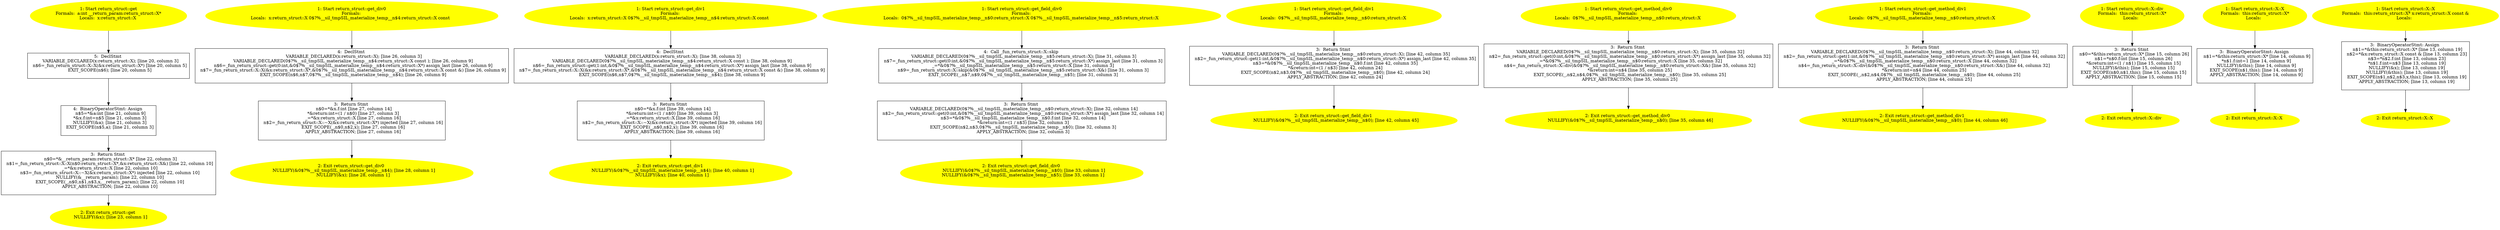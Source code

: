 /* @generated */
digraph cfg {
"get#return_struct(class return_struct::X)#15206943163581446197.86e6722206a41548a013622037de2b99_1" [label="1: Start return_struct::get\nFormals:  a:int __return_param:return_struct::X*\nLocals:  x:return_struct::X \n  " color=yellow style=filled]
	

	 "get#return_struct(class return_struct::X)#15206943163581446197.86e6722206a41548a013622037de2b99_1" -> "get#return_struct(class return_struct::X)#15206943163581446197.86e6722206a41548a013622037de2b99_5" ;
"get#return_struct(class return_struct::X)#15206943163581446197.86e6722206a41548a013622037de2b99_2" [label="2: Exit return_struct::get \n   NULLIFY(&x); [line 23, column 1]\n " color=yellow style=filled]
	

"get#return_struct(class return_struct::X)#15206943163581446197.86e6722206a41548a013622037de2b99_3" [label="3:  Return Stmt \n   n$0=*&__return_param:return_struct::X* [line 22, column 3]\n  n$1=_fun_return_struct::X::X(n$0:return_struct::X*,&x:return_struct::X&) [line 22, column 10]\n  _=*&x:return_struct::X [line 22, column 10]\n  n$3=_fun_return_struct::X::~X(&x:return_struct::X*) injected [line 22, column 10]\n  NULLIFY(&__return_param); [line 22, column 10]\n  EXIT_SCOPE(_,n$0,n$1,n$3,x,__return_param); [line 22, column 10]\n  APPLY_ABSTRACTION; [line 22, column 10]\n " shape="box"]
	

	 "get#return_struct(class return_struct::X)#15206943163581446197.86e6722206a41548a013622037de2b99_3" -> "get#return_struct(class return_struct::X)#15206943163581446197.86e6722206a41548a013622037de2b99_2" ;
"get#return_struct(class return_struct::X)#15206943163581446197.86e6722206a41548a013622037de2b99_4" [label="4:  BinaryOperatorStmt: Assign \n   n$5=*&a:int [line 21, column 9]\n  *&x.f:int=n$5 [line 21, column 3]\n  NULLIFY(&a); [line 21, column 3]\n  EXIT_SCOPE(n$5,a); [line 21, column 3]\n " shape="box"]
	

	 "get#return_struct(class return_struct::X)#15206943163581446197.86e6722206a41548a013622037de2b99_4" -> "get#return_struct(class return_struct::X)#15206943163581446197.86e6722206a41548a013622037de2b99_3" ;
"get#return_struct(class return_struct::X)#15206943163581446197.86e6722206a41548a013622037de2b99_5" [label="5:  DeclStmt \n   VARIABLE_DECLARED(x:return_struct::X); [line 20, column 3]\n  n$6=_fun_return_struct::X::X(&x:return_struct::X*) [line 20, column 5]\n  EXIT_SCOPE(n$6); [line 20, column 5]\n " shape="box"]
	

	 "get#return_struct(class return_struct::X)#15206943163581446197.86e6722206a41548a013622037de2b99_5" -> "get#return_struct(class return_struct::X)#15206943163581446197.86e6722206a41548a013622037de2b99_4" ;
"get_div0#return_struct#3543093399648500387.0c3db3a444952aefeee44e54da50327a_1" [label="1: Start return_struct::get_div0\nFormals: \nLocals:  x:return_struct::X 0$?%__sil_tmpSIL_materialize_temp__n$4:return_struct::X const  \n  " color=yellow style=filled]
	

	 "get_div0#return_struct#3543093399648500387.0c3db3a444952aefeee44e54da50327a_1" -> "get_div0#return_struct#3543093399648500387.0c3db3a444952aefeee44e54da50327a_4" ;
"get_div0#return_struct#3543093399648500387.0c3db3a444952aefeee44e54da50327a_2" [label="2: Exit return_struct::get_div0 \n   NULLIFY(&0$?%__sil_tmpSIL_materialize_temp__n$4); [line 28, column 1]\n  NULLIFY(&x); [line 28, column 1]\n " color=yellow style=filled]
	

"get_div0#return_struct#3543093399648500387.0c3db3a444952aefeee44e54da50327a_3" [label="3:  Return Stmt \n   n$0=*&x.f:int [line 27, column 14]\n  *&return:int=(1 / n$0) [line 27, column 3]\n  _=*&x:return_struct::X [line 27, column 16]\n  n$2=_fun_return_struct::X::~X(&x:return_struct::X*) injected [line 27, column 16]\n  EXIT_SCOPE(_,n$0,n$2,x); [line 27, column 16]\n  APPLY_ABSTRACTION; [line 27, column 16]\n " shape="box"]
	

	 "get_div0#return_struct#3543093399648500387.0c3db3a444952aefeee44e54da50327a_3" -> "get_div0#return_struct#3543093399648500387.0c3db3a444952aefeee44e54da50327a_2" ;
"get_div0#return_struct#3543093399648500387.0c3db3a444952aefeee44e54da50327a_4" [label="4:  DeclStmt \n   VARIABLE_DECLARED(x:return_struct::X); [line 26, column 3]\n  VARIABLE_DECLARED(0$?%__sil_tmpSIL_materialize_temp__n$4:return_struct::X const ); [line 26, column 9]\n  n$6=_fun_return_struct::get(0:int,&0$?%__sil_tmpSIL_materialize_temp__n$4:return_struct::X*) assign_last [line 26, column 9]\n  n$7=_fun_return_struct::X::X(&x:return_struct::X*,&0$?%__sil_tmpSIL_materialize_temp__n$4:return_struct::X const &) [line 26, column 9]\n  EXIT_SCOPE(n$6,n$7,0$?%__sil_tmpSIL_materialize_temp__n$4); [line 26, column 9]\n " shape="box"]
	

	 "get_div0#return_struct#3543093399648500387.0c3db3a444952aefeee44e54da50327a_4" -> "get_div0#return_struct#3543093399648500387.0c3db3a444952aefeee44e54da50327a_3" ;
"get_div1#return_struct#4287655186293816212.dabfacf04a7d838f8bdc3ef21786303d_1" [label="1: Start return_struct::get_div1\nFormals: \nLocals:  x:return_struct::X 0$?%__sil_tmpSIL_materialize_temp__n$4:return_struct::X const  \n  " color=yellow style=filled]
	

	 "get_div1#return_struct#4287655186293816212.dabfacf04a7d838f8bdc3ef21786303d_1" -> "get_div1#return_struct#4287655186293816212.dabfacf04a7d838f8bdc3ef21786303d_4" ;
"get_div1#return_struct#4287655186293816212.dabfacf04a7d838f8bdc3ef21786303d_2" [label="2: Exit return_struct::get_div1 \n   NULLIFY(&0$?%__sil_tmpSIL_materialize_temp__n$4); [line 40, column 1]\n  NULLIFY(&x); [line 40, column 1]\n " color=yellow style=filled]
	

"get_div1#return_struct#4287655186293816212.dabfacf04a7d838f8bdc3ef21786303d_3" [label="3:  Return Stmt \n   n$0=*&x.f:int [line 39, column 14]\n  *&return:int=(1 / n$0) [line 39, column 3]\n  _=*&x:return_struct::X [line 39, column 16]\n  n$2=_fun_return_struct::X::~X(&x:return_struct::X*) injected [line 39, column 16]\n  EXIT_SCOPE(_,n$0,n$2,x); [line 39, column 16]\n  APPLY_ABSTRACTION; [line 39, column 16]\n " shape="box"]
	

	 "get_div1#return_struct#4287655186293816212.dabfacf04a7d838f8bdc3ef21786303d_3" -> "get_div1#return_struct#4287655186293816212.dabfacf04a7d838f8bdc3ef21786303d_2" ;
"get_div1#return_struct#4287655186293816212.dabfacf04a7d838f8bdc3ef21786303d_4" [label="4:  DeclStmt \n   VARIABLE_DECLARED(x:return_struct::X); [line 38, column 3]\n  VARIABLE_DECLARED(0$?%__sil_tmpSIL_materialize_temp__n$4:return_struct::X const ); [line 38, column 9]\n  n$6=_fun_return_struct::get(1:int,&0$?%__sil_tmpSIL_materialize_temp__n$4:return_struct::X*) assign_last [line 38, column 9]\n  n$7=_fun_return_struct::X::X(&x:return_struct::X*,&0$?%__sil_tmpSIL_materialize_temp__n$4:return_struct::X const &) [line 38, column 9]\n  EXIT_SCOPE(n$6,n$7,0$?%__sil_tmpSIL_materialize_temp__n$4); [line 38, column 9]\n " shape="box"]
	

	 "get_div1#return_struct#4287655186293816212.dabfacf04a7d838f8bdc3ef21786303d_4" -> "get_div1#return_struct#4287655186293816212.dabfacf04a7d838f8bdc3ef21786303d_3" ;
"get_field_div0#return_struct#5765383981880135147.23dc82d8c29aaec22d9b9a68808820c3_1" [label="1: Start return_struct::get_field_div0\nFormals: \nLocals:  0$?%__sil_tmpSIL_materialize_temp__n$0:return_struct::X 0$?%__sil_tmpSIL_materialize_temp__n$5:return_struct::X \n  " color=yellow style=filled]
	

	 "get_field_div0#return_struct#5765383981880135147.23dc82d8c29aaec22d9b9a68808820c3_1" -> "get_field_div0#return_struct#5765383981880135147.23dc82d8c29aaec22d9b9a68808820c3_4" ;
"get_field_div0#return_struct#5765383981880135147.23dc82d8c29aaec22d9b9a68808820c3_2" [label="2: Exit return_struct::get_field_div0 \n   NULLIFY(&0$?%__sil_tmpSIL_materialize_temp__n$0); [line 33, column 1]\n  NULLIFY(&0$?%__sil_tmpSIL_materialize_temp__n$5); [line 33, column 1]\n " color=yellow style=filled]
	

"get_field_div0#return_struct#5765383981880135147.23dc82d8c29aaec22d9b9a68808820c3_3" [label="3:  Return Stmt \n   VARIABLE_DECLARED(0$?%__sil_tmpSIL_materialize_temp__n$0:return_struct::X); [line 32, column 14]\n  n$2=_fun_return_struct::get(0:int,&0$?%__sil_tmpSIL_materialize_temp__n$0:return_struct::X*) assign_last [line 32, column 14]\n  n$3=*&0$?%__sil_tmpSIL_materialize_temp__n$0.f:int [line 32, column 14]\n  *&return:int=(1 / n$3) [line 32, column 3]\n  EXIT_SCOPE(n$2,n$3,0$?%__sil_tmpSIL_materialize_temp__n$0); [line 32, column 3]\n  APPLY_ABSTRACTION; [line 32, column 3]\n " shape="box"]
	

	 "get_field_div0#return_struct#5765383981880135147.23dc82d8c29aaec22d9b9a68808820c3_3" -> "get_field_div0#return_struct#5765383981880135147.23dc82d8c29aaec22d9b9a68808820c3_2" ;
"get_field_div0#return_struct#5765383981880135147.23dc82d8c29aaec22d9b9a68808820c3_4" [label="4:  Call _fun_return_struct::X::skip \n   VARIABLE_DECLARED(0$?%__sil_tmpSIL_materialize_temp__n$5:return_struct::X); [line 31, column 3]\n  n$7=_fun_return_struct::get(0:int,&0$?%__sil_tmpSIL_materialize_temp__n$5:return_struct::X*) assign_last [line 31, column 3]\n  _=*&0$?%__sil_tmpSIL_materialize_temp__n$5:return_struct::X [line 31, column 3]\n  n$9=_fun_return_struct::X::skip(&0$?%__sil_tmpSIL_materialize_temp__n$5:return_struct::X&) [line 31, column 3]\n  EXIT_SCOPE(_,n$7,n$9,0$?%__sil_tmpSIL_materialize_temp__n$5); [line 31, column 3]\n " shape="box"]
	

	 "get_field_div0#return_struct#5765383981880135147.23dc82d8c29aaec22d9b9a68808820c3_4" -> "get_field_div0#return_struct#5765383981880135147.23dc82d8c29aaec22d9b9a68808820c3_3" ;
"get_field_div1#return_struct#6265027354366635900.8e009a5c61cd6a7375811ae0019c838c_1" [label="1: Start return_struct::get_field_div1\nFormals: \nLocals:  0$?%__sil_tmpSIL_materialize_temp__n$0:return_struct::X \n  " color=yellow style=filled]
	

	 "get_field_div1#return_struct#6265027354366635900.8e009a5c61cd6a7375811ae0019c838c_1" -> "get_field_div1#return_struct#6265027354366635900.8e009a5c61cd6a7375811ae0019c838c_3" ;
"get_field_div1#return_struct#6265027354366635900.8e009a5c61cd6a7375811ae0019c838c_2" [label="2: Exit return_struct::get_field_div1 \n   NULLIFY(&0$?%__sil_tmpSIL_materialize_temp__n$0); [line 42, column 45]\n " color=yellow style=filled]
	

"get_field_div1#return_struct#6265027354366635900.8e009a5c61cd6a7375811ae0019c838c_3" [label="3:  Return Stmt \n   VARIABLE_DECLARED(0$?%__sil_tmpSIL_materialize_temp__n$0:return_struct::X); [line 42, column 35]\n  n$2=_fun_return_struct::get(1:int,&0$?%__sil_tmpSIL_materialize_temp__n$0:return_struct::X*) assign_last [line 42, column 35]\n  n$3=*&0$?%__sil_tmpSIL_materialize_temp__n$0.f:int [line 42, column 35]\n  *&return:int=(1 / n$3) [line 42, column 24]\n  EXIT_SCOPE(n$2,n$3,0$?%__sil_tmpSIL_materialize_temp__n$0); [line 42, column 24]\n  APPLY_ABSTRACTION; [line 42, column 24]\n " shape="box"]
	

	 "get_field_div1#return_struct#6265027354366635900.8e009a5c61cd6a7375811ae0019c838c_3" -> "get_field_div1#return_struct#6265027354366635900.8e009a5c61cd6a7375811ae0019c838c_2" ;
"get_method_div0#return_struct#1033779568239724265.1e897486d64ba4a977e56cdd041d6ba7_1" [label="1: Start return_struct::get_method_div0\nFormals: \nLocals:  0$?%__sil_tmpSIL_materialize_temp__n$0:return_struct::X \n  " color=yellow style=filled]
	

	 "get_method_div0#return_struct#1033779568239724265.1e897486d64ba4a977e56cdd041d6ba7_1" -> "get_method_div0#return_struct#1033779568239724265.1e897486d64ba4a977e56cdd041d6ba7_3" ;
"get_method_div0#return_struct#1033779568239724265.1e897486d64ba4a977e56cdd041d6ba7_2" [label="2: Exit return_struct::get_method_div0 \n   NULLIFY(&0$?%__sil_tmpSIL_materialize_temp__n$0); [line 35, column 46]\n " color=yellow style=filled]
	

"get_method_div0#return_struct#1033779568239724265.1e897486d64ba4a977e56cdd041d6ba7_3" [label="3:  Return Stmt \n   VARIABLE_DECLARED(0$?%__sil_tmpSIL_materialize_temp__n$0:return_struct::X); [line 35, column 32]\n  n$2=_fun_return_struct::get(0:int,&0$?%__sil_tmpSIL_materialize_temp__n$0:return_struct::X*) assign_last [line 35, column 32]\n  _=*&0$?%__sil_tmpSIL_materialize_temp__n$0:return_struct::X [line 35, column 32]\n  n$4=_fun_return_struct::X::div(&0$?%__sil_tmpSIL_materialize_temp__n$0:return_struct::X&) [line 35, column 32]\n  *&return:int=n$4 [line 35, column 25]\n  EXIT_SCOPE(_,n$2,n$4,0$?%__sil_tmpSIL_materialize_temp__n$0); [line 35, column 25]\n  APPLY_ABSTRACTION; [line 35, column 25]\n " shape="box"]
	

	 "get_method_div0#return_struct#1033779568239724265.1e897486d64ba4a977e56cdd041d6ba7_3" -> "get_method_div0#return_struct#1033779568239724265.1e897486d64ba4a977e56cdd041d6ba7_2" ;
"get_method_div1#return_struct#1525840708539595762.816387a0cceab2d825a8393a6ca5d5a1_1" [label="1: Start return_struct::get_method_div1\nFormals: \nLocals:  0$?%__sil_tmpSIL_materialize_temp__n$0:return_struct::X \n  " color=yellow style=filled]
	

	 "get_method_div1#return_struct#1525840708539595762.816387a0cceab2d825a8393a6ca5d5a1_1" -> "get_method_div1#return_struct#1525840708539595762.816387a0cceab2d825a8393a6ca5d5a1_3" ;
"get_method_div1#return_struct#1525840708539595762.816387a0cceab2d825a8393a6ca5d5a1_2" [label="2: Exit return_struct::get_method_div1 \n   NULLIFY(&0$?%__sil_tmpSIL_materialize_temp__n$0); [line 44, column 46]\n " color=yellow style=filled]
	

"get_method_div1#return_struct#1525840708539595762.816387a0cceab2d825a8393a6ca5d5a1_3" [label="3:  Return Stmt \n   VARIABLE_DECLARED(0$?%__sil_tmpSIL_materialize_temp__n$0:return_struct::X); [line 44, column 32]\n  n$2=_fun_return_struct::get(1:int,&0$?%__sil_tmpSIL_materialize_temp__n$0:return_struct::X*) assign_last [line 44, column 32]\n  _=*&0$?%__sil_tmpSIL_materialize_temp__n$0:return_struct::X [line 44, column 32]\n  n$4=_fun_return_struct::X::div(&0$?%__sil_tmpSIL_materialize_temp__n$0:return_struct::X&) [line 44, column 32]\n  *&return:int=n$4 [line 44, column 25]\n  EXIT_SCOPE(_,n$2,n$4,0$?%__sil_tmpSIL_materialize_temp__n$0); [line 44, column 25]\n  APPLY_ABSTRACTION; [line 44, column 25]\n " shape="box"]
	

	 "get_method_div1#return_struct#1525840708539595762.816387a0cceab2d825a8393a6ca5d5a1_3" -> "get_method_div1#return_struct#1525840708539595762.816387a0cceab2d825a8393a6ca5d5a1_2" ;
"div#X#return_struct#(9073902918758280554).5ec34a4946de2226a51954167b2298aa_1" [label="1: Start return_struct::X::div\nFormals:  this:return_struct::X*\nLocals:  \n  " color=yellow style=filled]
	

	 "div#X#return_struct#(9073902918758280554).5ec34a4946de2226a51954167b2298aa_1" -> "div#X#return_struct#(9073902918758280554).5ec34a4946de2226a51954167b2298aa_3" ;
"div#X#return_struct#(9073902918758280554).5ec34a4946de2226a51954167b2298aa_2" [label="2: Exit return_struct::X::div \n  " color=yellow style=filled]
	

"div#X#return_struct#(9073902918758280554).5ec34a4946de2226a51954167b2298aa_3" [label="3:  Return Stmt \n   n$0=*&this:return_struct::X* [line 15, column 26]\n  n$1=*n$0.f:int [line 15, column 26]\n  *&return:int=(1 / n$1) [line 15, column 15]\n  NULLIFY(&this); [line 15, column 15]\n  EXIT_SCOPE(n$0,n$1,this); [line 15, column 15]\n  APPLY_ABSTRACTION; [line 15, column 15]\n " shape="box"]
	

	 "div#X#return_struct#(9073902918758280554).5ec34a4946de2226a51954167b2298aa_3" -> "div#X#return_struct#(9073902918758280554).5ec34a4946de2226a51954167b2298aa_2" ;
"X#X#return_struct#{16980707005325791470}.5cc7c757bfe221e617030d485a90aa08_1" [label="1: Start return_struct::X::X\nFormals:  this:return_struct::X*\nLocals:  \n  " color=yellow style=filled]
	

	 "X#X#return_struct#{16980707005325791470}.5cc7c757bfe221e617030d485a90aa08_1" -> "X#X#return_struct#{16980707005325791470}.5cc7c757bfe221e617030d485a90aa08_3" ;
"X#X#return_struct#{16980707005325791470}.5cc7c757bfe221e617030d485a90aa08_2" [label="2: Exit return_struct::X::X \n  " color=yellow style=filled]
	

"X#X#return_struct#{16980707005325791470}.5cc7c757bfe221e617030d485a90aa08_3" [label="3:  BinaryOperatorStmt: Assign \n   n$1=*&this:return_struct::X* [line 14, column 9]\n  *n$1.f:int=1 [line 14, column 9]\n  NULLIFY(&this); [line 14, column 9]\n  EXIT_SCOPE(n$1,this); [line 14, column 9]\n  APPLY_ABSTRACTION; [line 14, column 9]\n " shape="box"]
	

	 "X#X#return_struct#{16980707005325791470}.5cc7c757bfe221e617030d485a90aa08_3" -> "X#X#return_struct#{16980707005325791470}.5cc7c757bfe221e617030d485a90aa08_2" ;
"X#X#return_struct#{2874542973664462157}.c7820661c77babcd49c610d7742e613f_1" [label="1: Start return_struct::X::X\nFormals:  this:return_struct::X* x:return_struct::X const &\nLocals:  \n  " color=yellow style=filled]
	

	 "X#X#return_struct#{2874542973664462157}.c7820661c77babcd49c610d7742e613f_1" -> "X#X#return_struct#{2874542973664462157}.c7820661c77babcd49c610d7742e613f_3" ;
"X#X#return_struct#{2874542973664462157}.c7820661c77babcd49c610d7742e613f_2" [label="2: Exit return_struct::X::X \n  " color=yellow style=filled]
	

"X#X#return_struct#{2874542973664462157}.c7820661c77babcd49c610d7742e613f_3" [label="3:  BinaryOperatorStmt: Assign \n   n$1=*&this:return_struct::X* [line 13, column 19]\n  n$2=*&x:return_struct::X const & [line 13, column 23]\n  n$3=*n$2.f:int [line 13, column 23]\n  *n$1.f:int=n$3 [line 13, column 19]\n  NULLIFY(&x); [line 13, column 19]\n  NULLIFY(&this); [line 13, column 19]\n  EXIT_SCOPE(n$1,n$2,n$3,x,this); [line 13, column 19]\n  APPLY_ABSTRACTION; [line 13, column 19]\n " shape="box"]
	

	 "X#X#return_struct#{2874542973664462157}.c7820661c77babcd49c610d7742e613f_3" -> "X#X#return_struct#{2874542973664462157}.c7820661c77babcd49c610d7742e613f_2" ;
}
